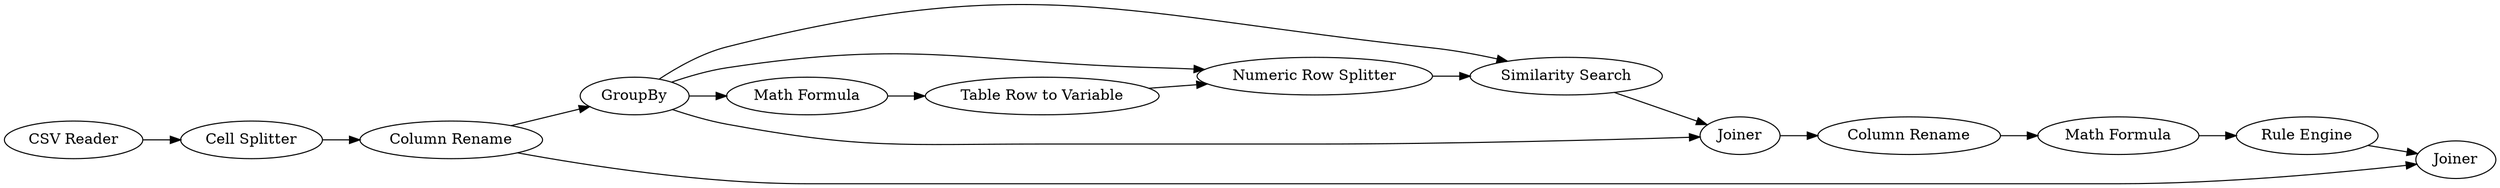 digraph {
	1 [label="CSV Reader"]
	2 [label="Cell Splitter"]
	5 [label="Column Rename"]
	6 [label=GroupBy]
	7 [label="Similarity Search"]
	8 [label="Numeric Row Splitter"]
	9 [label="Math Formula"]
	11 [label="Table Row to Variable"]
	12 [label=Joiner]
	13 [label="Column Rename"]
	14 [label=Joiner]
	15 [label="Rule Engine"]
	16 [label="Math Formula"]
	1 -> 2
	2 -> 5
	5 -> 6
	5 -> 14
	6 -> 8
	6 -> 7
	6 -> 12
	6 -> 9
	7 -> 12
	8 -> 7
	9 -> 11
	11 -> 8
	12 -> 13
	13 -> 16
	15 -> 14
	16 -> 15
	rankdir=LR
}
